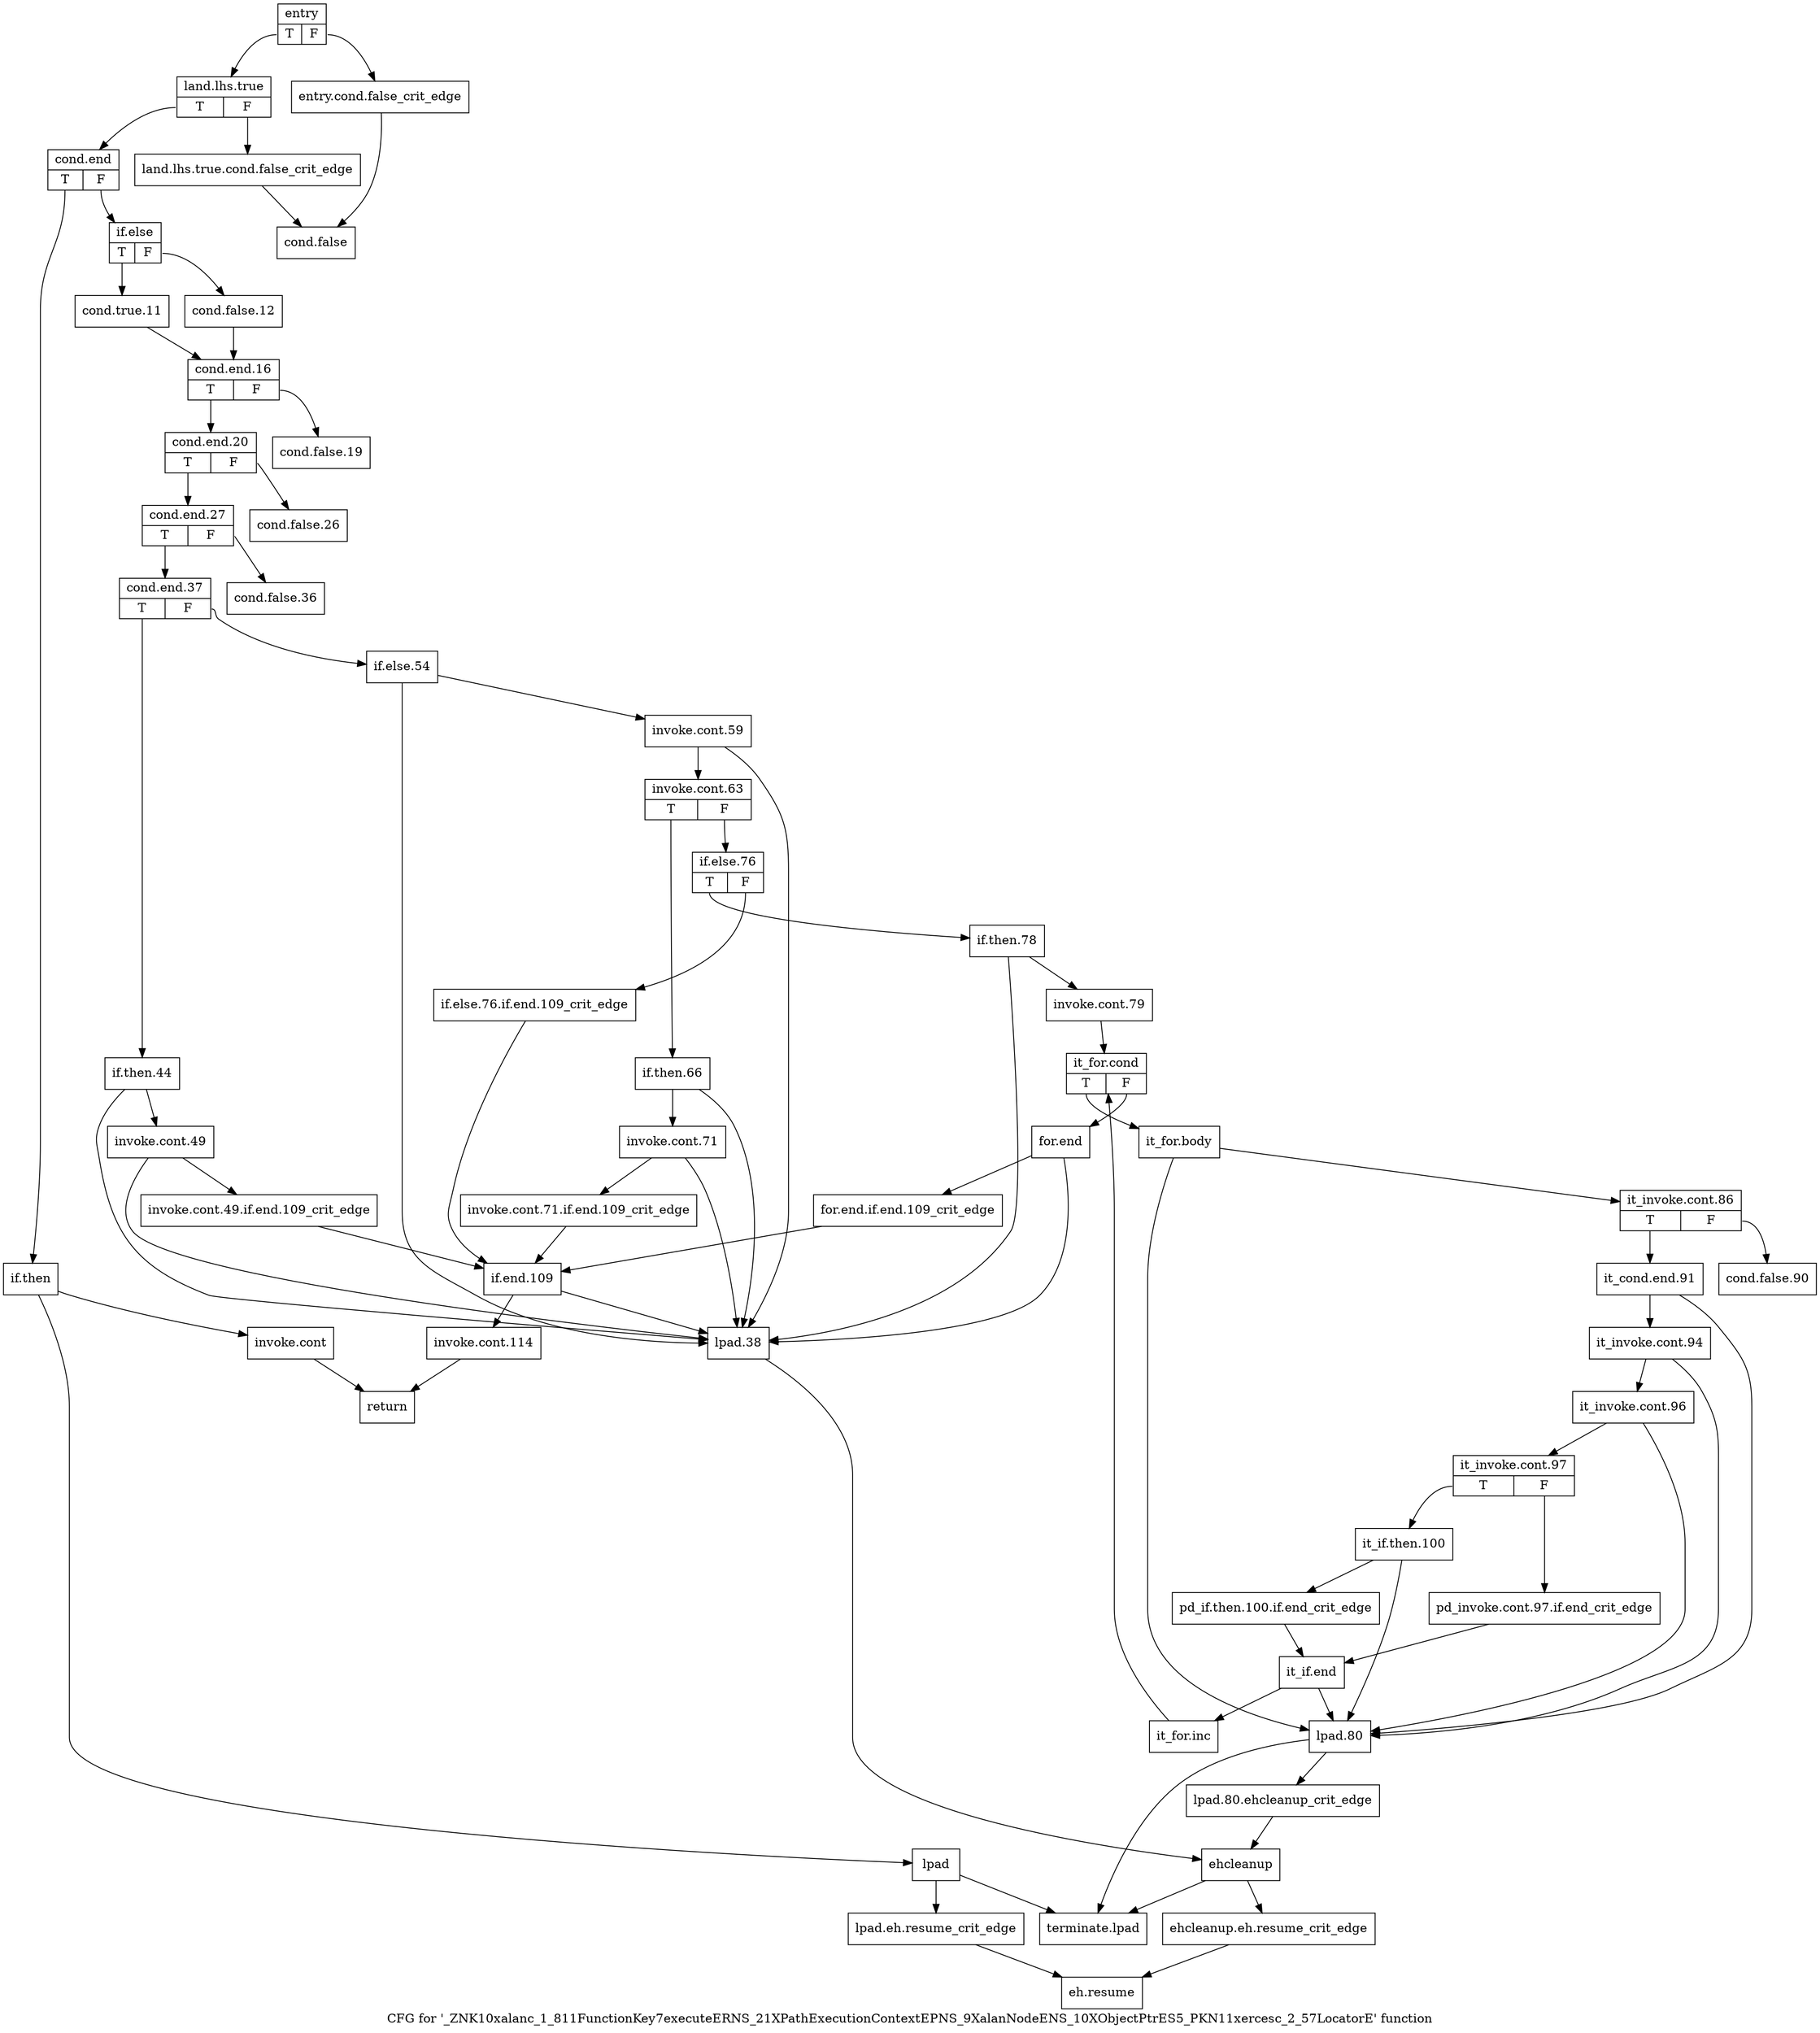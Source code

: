 digraph "CFG for '_ZNK10xalanc_1_811FunctionKey7executeERNS_21XPathExecutionContextEPNS_9XalanNodeENS_10XObjectPtrES5_PKN11xercesc_2_57LocatorE' function" {
	label="CFG for '_ZNK10xalanc_1_811FunctionKey7executeERNS_21XPathExecutionContextEPNS_9XalanNodeENS_10XObjectPtrES5_PKN11xercesc_2_57LocatorE' function";

	Node0x744e830 [shape=record,label="{entry|{<s0>T|<s1>F}}"];
	Node0x744e830:s0 -> Node0x744e8d0;
	Node0x744e830:s1 -> Node0x744e880;
	Node0x744e880 [shape=record,label="{entry.cond.false_crit_edge}"];
	Node0x744e880 -> Node0x744e970;
	Node0x744e8d0 [shape=record,label="{land.lhs.true|{<s0>T|<s1>F}}"];
	Node0x744e8d0:s0 -> Node0x744e9c0;
	Node0x744e8d0:s1 -> Node0x744e920;
	Node0x744e920 [shape=record,label="{land.lhs.true.cond.false_crit_edge}"];
	Node0x744e920 -> Node0x744e970;
	Node0x744e970 [shape=record,label="{cond.false}"];
	Node0x744e9c0 [shape=record,label="{cond.end|{<s0>T|<s1>F}}"];
	Node0x744e9c0:s0 -> Node0x744ea10;
	Node0x744e9c0:s1 -> Node0x744eb50;
	Node0x744ea10 [shape=record,label="{if.then}"];
	Node0x744ea10 -> Node0x744ea60;
	Node0x744ea10 -> Node0x744eab0;
	Node0x744ea60 [shape=record,label="{invoke.cont}"];
	Node0x744ea60 -> Node0x744f960;
	Node0x744eab0 [shape=record,label="{lpad}"];
	Node0x744eab0 -> Node0x744eb00;
	Node0x744eab0 -> Node0x744fa00;
	Node0x744eb00 [shape=record,label="{lpad.eh.resume_crit_edge}"];
	Node0x744eb00 -> Node0x744f9b0;
	Node0x744eb50 [shape=record,label="{if.else|{<s0>T|<s1>F}}"];
	Node0x744eb50:s0 -> Node0x744eba0;
	Node0x744eb50:s1 -> Node0x744ebf0;
	Node0x744eba0 [shape=record,label="{cond.true.11}"];
	Node0x744eba0 -> Node0x744ec40;
	Node0x744ebf0 [shape=record,label="{cond.false.12}"];
	Node0x744ebf0 -> Node0x744ec40;
	Node0x744ec40 [shape=record,label="{cond.end.16|{<s0>T|<s1>F}}"];
	Node0x744ec40:s0 -> Node0x744ece0;
	Node0x744ec40:s1 -> Node0x744ec90;
	Node0x744ec90 [shape=record,label="{cond.false.19}"];
	Node0x744ece0 [shape=record,label="{cond.end.20|{<s0>T|<s1>F}}"];
	Node0x744ece0:s0 -> Node0x744ed80;
	Node0x744ece0:s1 -> Node0x744ed30;
	Node0x744ed30 [shape=record,label="{cond.false.26}"];
	Node0x744ed80 [shape=record,label="{cond.end.27|{<s0>T|<s1>F}}"];
	Node0x744ed80:s0 -> Node0x744ee20;
	Node0x744ed80:s1 -> Node0x744edd0;
	Node0x744edd0 [shape=record,label="{cond.false.36}"];
	Node0x744ee20 [shape=record,label="{cond.end.37|{<s0>T|<s1>F}}"];
	Node0x744ee20:s0 -> Node0x744ee70;
	Node0x744ee20:s1 -> Node0x744efb0;
	Node0x744ee70 [shape=record,label="{if.then.44}"];
	Node0x744ee70 -> Node0x744eec0;
	Node0x744ee70 -> Node0x744ef60;
	Node0x744eec0 [shape=record,label="{invoke.cont.49}"];
	Node0x744eec0 -> Node0x744ef10;
	Node0x744eec0 -> Node0x744ef60;
	Node0x744ef10 [shape=record,label="{invoke.cont.49.if.end.109_crit_edge}"];
	Node0x744ef10 -> Node0x744f820;
	Node0x744ef60 [shape=record,label="{lpad.38}"];
	Node0x744ef60 -> Node0x744f8c0;
	Node0x744efb0 [shape=record,label="{if.else.54}"];
	Node0x744efb0 -> Node0x744f000;
	Node0x744efb0 -> Node0x744ef60;
	Node0x744f000 [shape=record,label="{invoke.cont.59}"];
	Node0x744f000 -> Node0x744f050;
	Node0x744f000 -> Node0x744ef60;
	Node0x744f050 [shape=record,label="{invoke.cont.63|{<s0>T|<s1>F}}"];
	Node0x744f050:s0 -> Node0x744f0a0;
	Node0x744f050:s1 -> Node0x744f190;
	Node0x744f0a0 [shape=record,label="{if.then.66}"];
	Node0x744f0a0 -> Node0x744f0f0;
	Node0x744f0a0 -> Node0x744ef60;
	Node0x744f0f0 [shape=record,label="{invoke.cont.71}"];
	Node0x744f0f0 -> Node0x744f140;
	Node0x744f0f0 -> Node0x744ef60;
	Node0x744f140 [shape=record,label="{invoke.cont.71.if.end.109_crit_edge}"];
	Node0x744f140 -> Node0x744f820;
	Node0x744f190 [shape=record,label="{if.else.76|{<s0>T|<s1>F}}"];
	Node0x744f190:s0 -> Node0x744f230;
	Node0x744f190:s1 -> Node0x744f1e0;
	Node0x744f1e0 [shape=record,label="{if.else.76.if.end.109_crit_edge}"];
	Node0x744f1e0 -> Node0x744f820;
	Node0x744f230 [shape=record,label="{if.then.78}"];
	Node0x744f230 -> Node0x744f280;
	Node0x744f230 -> Node0x744ef60;
	Node0x744f280 [shape=record,label="{invoke.cont.79}"];
	Node0x744f280 -> Node0x744f2d0;
	Node0x744f2d0 [shape=record,label="{it_for.cond|{<s0>T|<s1>F}}"];
	Node0x744f2d0:s0 -> Node0x744f320;
	Node0x744f2d0:s1 -> Node0x744f780;
	Node0x744f320 [shape=record,label="{it_for.body}"];
	Node0x744f320 -> Node0x744f370;
	Node0x744f320 -> Node0x744f410;
	Node0x744f370 [shape=record,label="{it_invoke.cont.86|{<s0>T|<s1>F}}"];
	Node0x744f370:s0 -> Node0x744f4b0;
	Node0x744f370:s1 -> Node0x744f3c0;
	Node0x744f3c0 [shape=record,label="{cond.false.90}"];
	Node0x744f410 [shape=record,label="{lpad.80}"];
	Node0x744f410 -> Node0x744f460;
	Node0x744f410 -> Node0x744fa00;
	Node0x744f460 [shape=record,label="{lpad.80.ehcleanup_crit_edge}"];
	Node0x744f460 -> Node0x744f8c0;
	Node0x744f4b0 [shape=record,label="{it_cond.end.91}"];
	Node0x744f4b0 -> Node0x744f500;
	Node0x744f4b0 -> Node0x744f410;
	Node0x744f500 [shape=record,label="{it_invoke.cont.94}"];
	Node0x744f500 -> Node0x744f550;
	Node0x744f500 -> Node0x744f410;
	Node0x744f550 [shape=record,label="{it_invoke.cont.96}"];
	Node0x744f550 -> Node0x744f5a0;
	Node0x744f550 -> Node0x744f410;
	Node0x744f5a0 [shape=record,label="{it_invoke.cont.97|{<s0>T|<s1>F}}"];
	Node0x744f5a0:s0 -> Node0x744f640;
	Node0x744f5a0:s1 -> Node0x744f5f0;
	Node0x744f5f0 [shape=record,label="{pd_invoke.cont.97.if.end_crit_edge}"];
	Node0x744f5f0 -> Node0x744f6e0;
	Node0x744f640 [shape=record,label="{it_if.then.100}"];
	Node0x744f640 -> Node0x744f690;
	Node0x744f640 -> Node0x744f410;
	Node0x744f690 [shape=record,label="{pd_if.then.100.if.end_crit_edge}"];
	Node0x744f690 -> Node0x744f6e0;
	Node0x744f6e0 [shape=record,label="{it_if.end}"];
	Node0x744f6e0 -> Node0x744f730;
	Node0x744f6e0 -> Node0x744f410;
	Node0x744f730 [shape=record,label="{it_for.inc}"];
	Node0x744f730 -> Node0x744f2d0;
	Node0x744f780 [shape=record,label="{for.end}"];
	Node0x744f780 -> Node0x744f7d0;
	Node0x744f780 -> Node0x744ef60;
	Node0x744f7d0 [shape=record,label="{for.end.if.end.109_crit_edge}"];
	Node0x744f7d0 -> Node0x744f820;
	Node0x744f820 [shape=record,label="{if.end.109}"];
	Node0x744f820 -> Node0x744f870;
	Node0x744f820 -> Node0x744ef60;
	Node0x744f870 [shape=record,label="{invoke.cont.114}"];
	Node0x744f870 -> Node0x744f960;
	Node0x744f8c0 [shape=record,label="{ehcleanup}"];
	Node0x744f8c0 -> Node0x744f910;
	Node0x744f8c0 -> Node0x744fa00;
	Node0x744f910 [shape=record,label="{ehcleanup.eh.resume_crit_edge}"];
	Node0x744f910 -> Node0x744f9b0;
	Node0x744f960 [shape=record,label="{return}"];
	Node0x744f9b0 [shape=record,label="{eh.resume}"];
	Node0x744fa00 [shape=record,label="{terminate.lpad}"];
}
